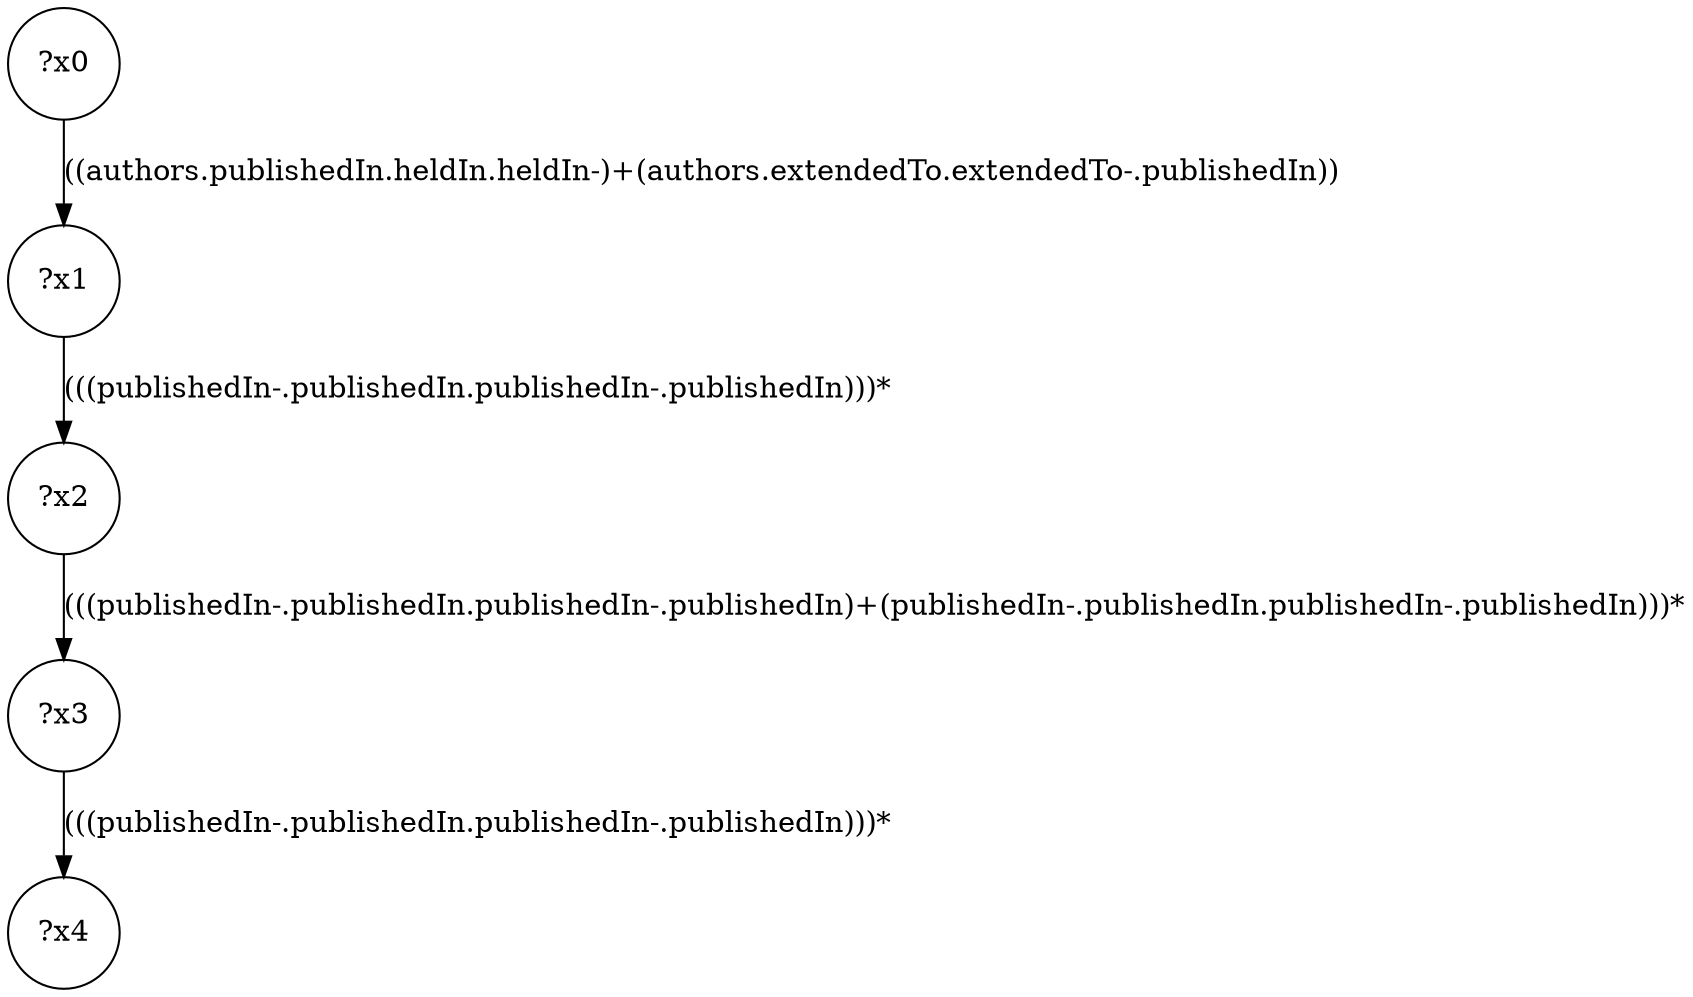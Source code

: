 digraph g {
	x0 [shape=circle, label="?x0"];
	x1 [shape=circle, label="?x1"];
	x0 -> x1 [label="((authors.publishedIn.heldIn.heldIn-)+(authors.extendedTo.extendedTo-.publishedIn))"];
	x2 [shape=circle, label="?x2"];
	x1 -> x2 [label="(((publishedIn-.publishedIn.publishedIn-.publishedIn)))*"];
	x3 [shape=circle, label="?x3"];
	x2 -> x3 [label="(((publishedIn-.publishedIn.publishedIn-.publishedIn)+(publishedIn-.publishedIn.publishedIn-.publishedIn)))*"];
	x4 [shape=circle, label="?x4"];
	x3 -> x4 [label="(((publishedIn-.publishedIn.publishedIn-.publishedIn)))*"];
}
